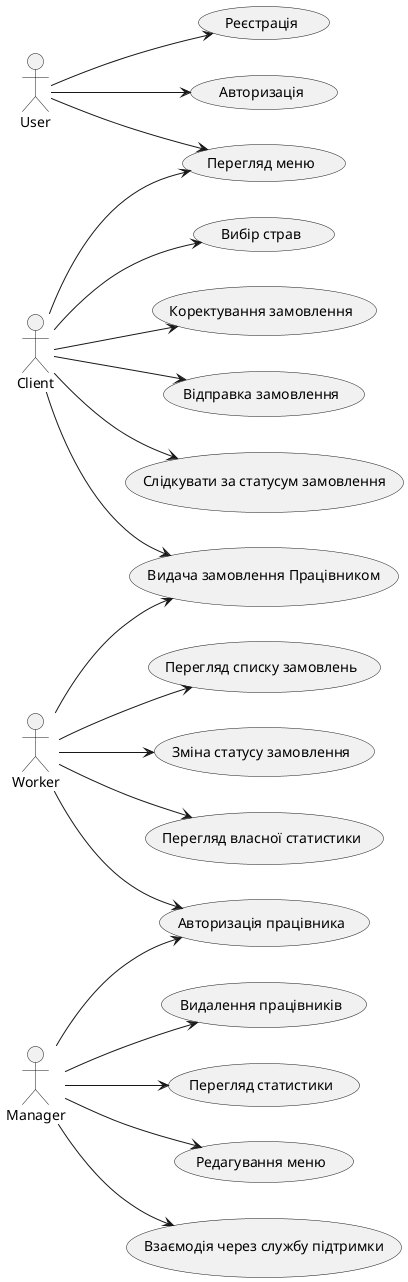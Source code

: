 @startuml
'https://plantuml.com/use-case-diagram
:User: as User
:Client: as Client
:Worker: as Worker
:Manager: as Manager

left to right direction

User -->(Перегляд меню)
User -->(Реєстрація)
User -->(Авторизація)
Client -->(Перегляд меню)
Client -->(Вибір страв)
Client-->(Коректування замовлення)
Client-->(Відправка замовлення)
Client-->(Слідкувати за статусум замовлення)
Client-->(Видача замовлення Працівником)
Worker -->(Авторизація працівника)
Worker -->(Перегляд списку замовлень)
Worker -->(Зміна статусу замовлення)
Worker -->(Перегляд власної статистики)
Worker -->(Видача замовлення Працівником)
Manager -->(Авторизація працівника)
Manager -->(Видалення працівників)
Manager -->(Перегляд статистики)
Manager -->(Редагування меню)
Manager -->(Взаємодія через службу підтримки)






@enduml